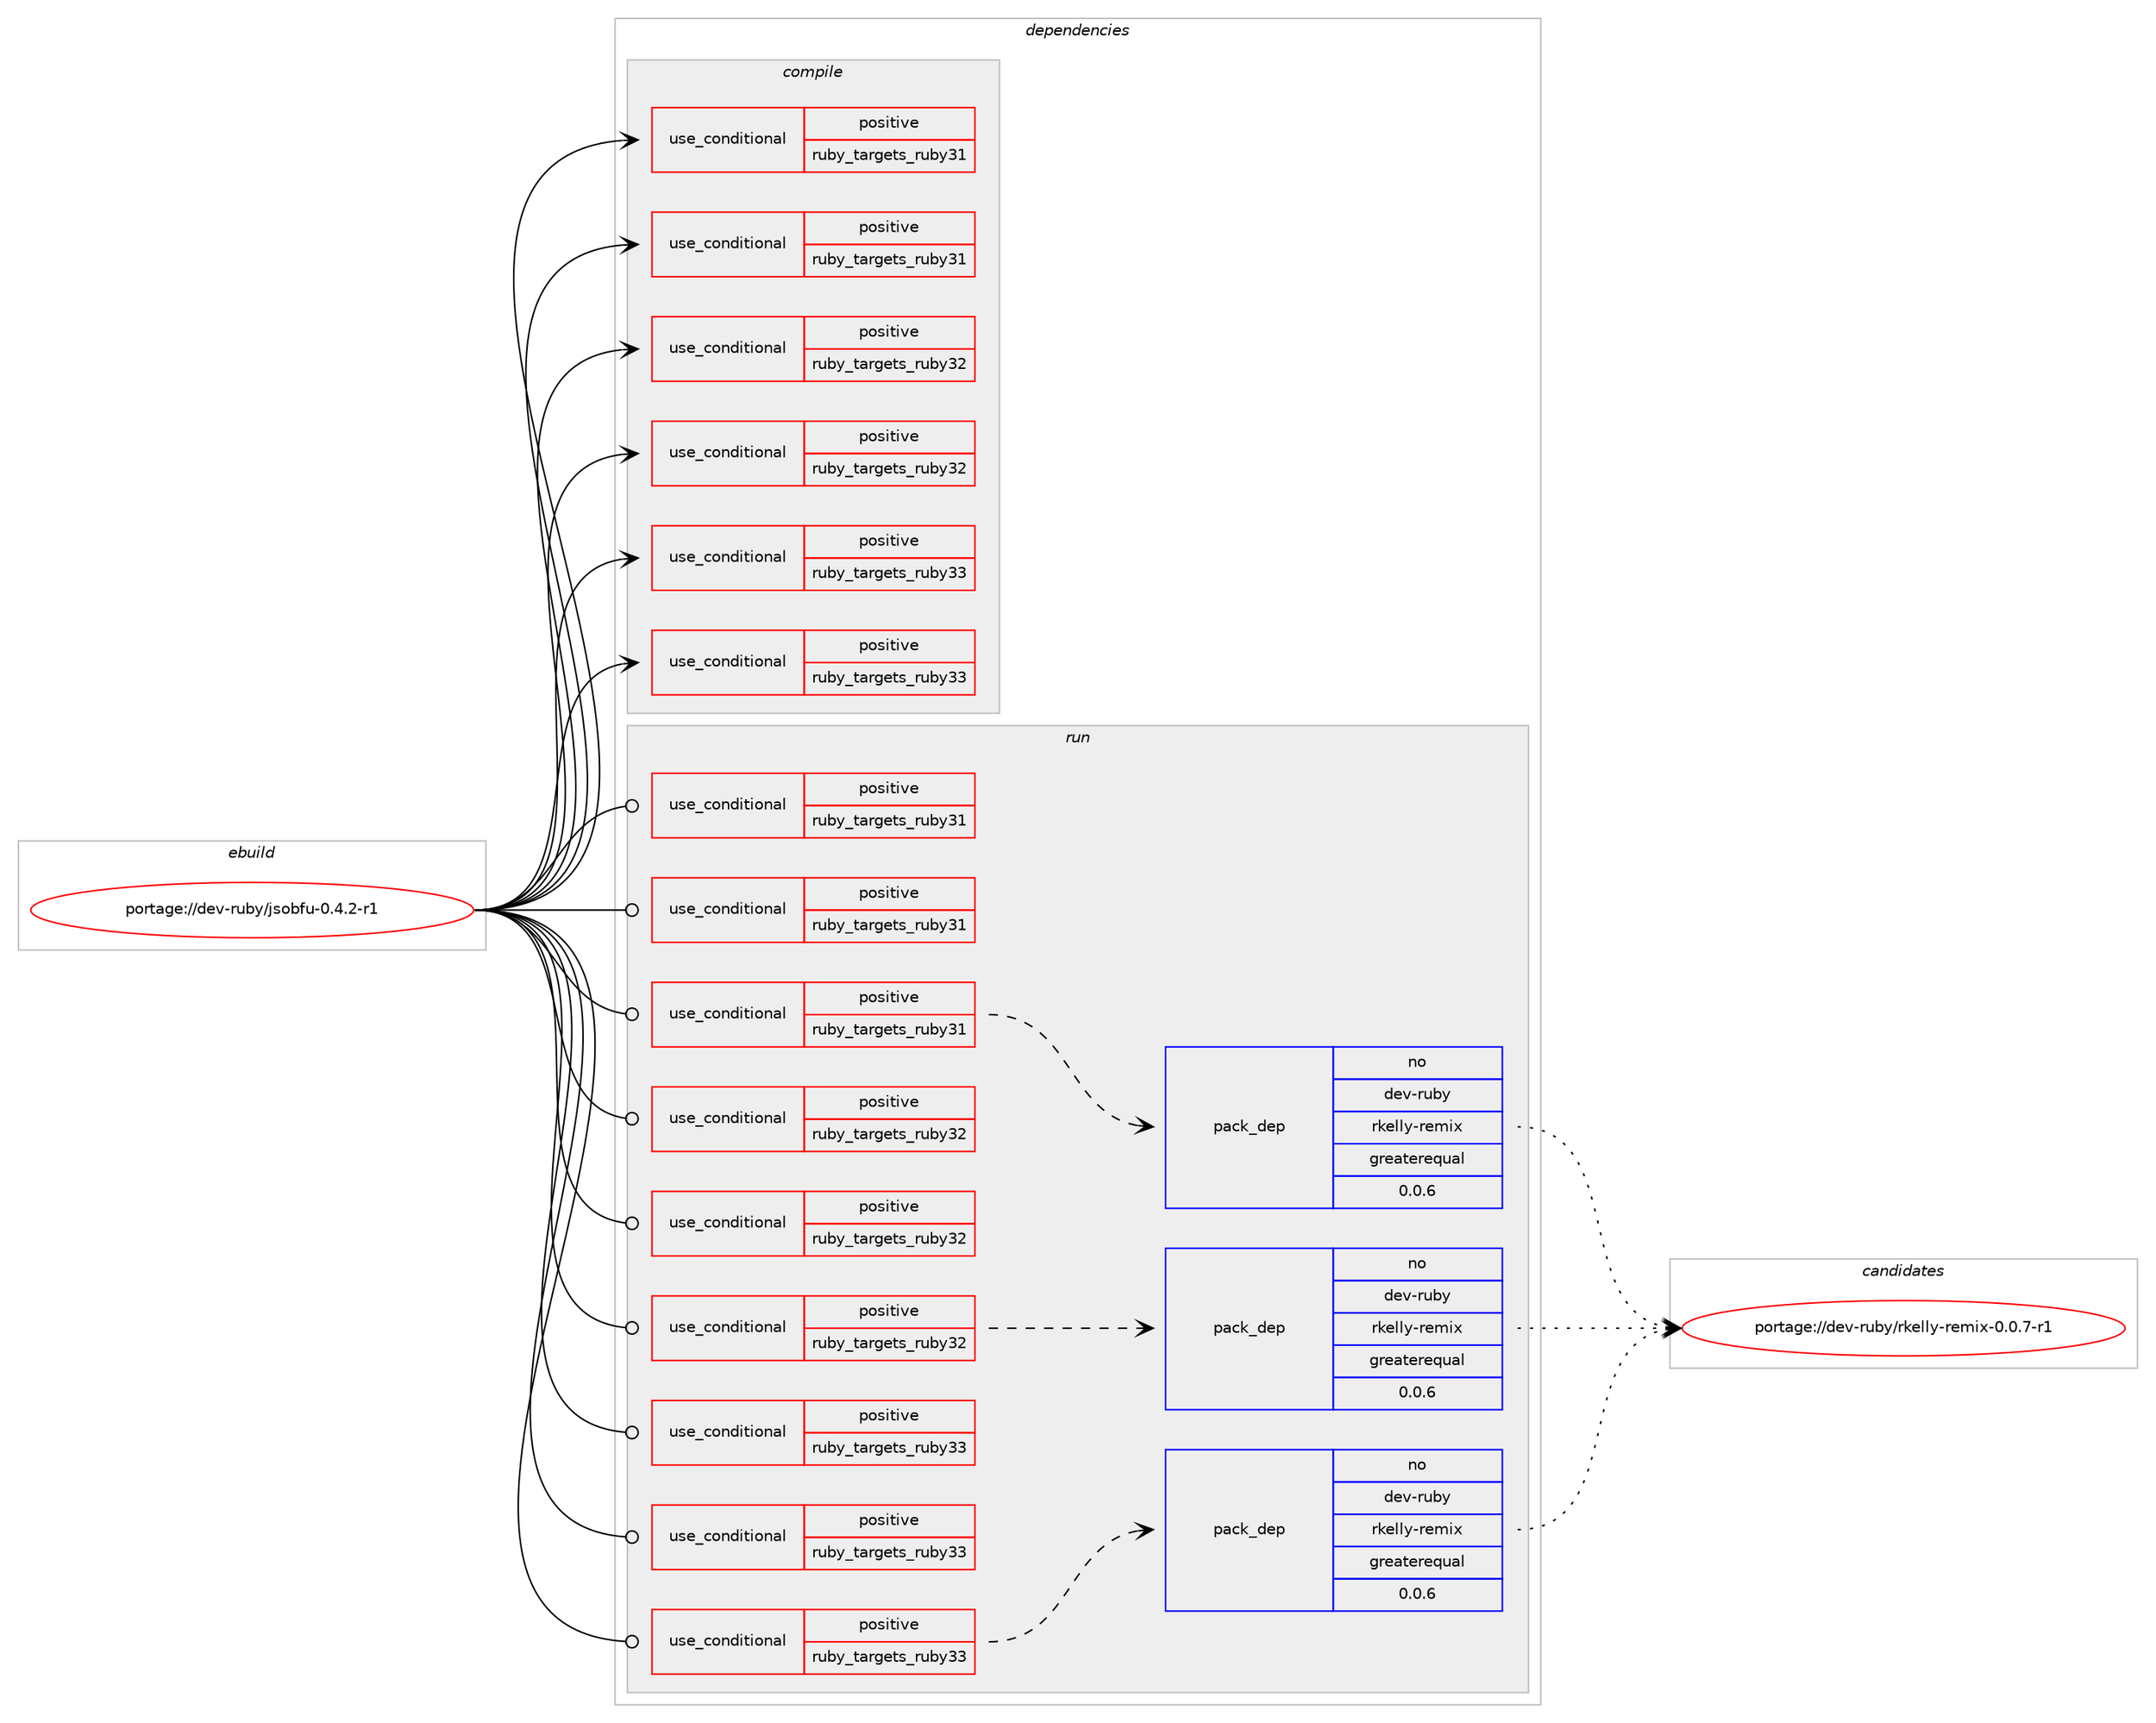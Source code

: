 digraph prolog {

# *************
# Graph options
# *************

newrank=true;
concentrate=true;
compound=true;
graph [rankdir=LR,fontname=Helvetica,fontsize=10,ranksep=1.5];#, ranksep=2.5, nodesep=0.2];
edge  [arrowhead=vee];
node  [fontname=Helvetica,fontsize=10];

# **********
# The ebuild
# **********

subgraph cluster_leftcol {
color=gray;
rank=same;
label=<<i>ebuild</i>>;
id [label="portage://dev-ruby/jsobfu-0.4.2-r1", color=red, width=4, href="../dev-ruby/jsobfu-0.4.2-r1.svg"];
}

# ****************
# The dependencies
# ****************

subgraph cluster_midcol {
color=gray;
label=<<i>dependencies</i>>;
subgraph cluster_compile {
fillcolor="#eeeeee";
style=filled;
label=<<i>compile</i>>;
subgraph cond48242 {
dependency95742 [label=<<TABLE BORDER="0" CELLBORDER="1" CELLSPACING="0" CELLPADDING="4"><TR><TD ROWSPAN="3" CELLPADDING="10">use_conditional</TD></TR><TR><TD>positive</TD></TR><TR><TD>ruby_targets_ruby31</TD></TR></TABLE>>, shape=none, color=red];
# *** BEGIN UNKNOWN DEPENDENCY TYPE (TODO) ***
# dependency95742 -> package_dependency(portage://dev-ruby/jsobfu-0.4.2-r1,install,no,dev-lang,ruby,none,[,,],[slot(3.1)],[])
# *** END UNKNOWN DEPENDENCY TYPE (TODO) ***

}
id:e -> dependency95742:w [weight=20,style="solid",arrowhead="vee"];
subgraph cond48243 {
dependency95743 [label=<<TABLE BORDER="0" CELLBORDER="1" CELLSPACING="0" CELLPADDING="4"><TR><TD ROWSPAN="3" CELLPADDING="10">use_conditional</TD></TR><TR><TD>positive</TD></TR><TR><TD>ruby_targets_ruby31</TD></TR></TABLE>>, shape=none, color=red];
# *** BEGIN UNKNOWN DEPENDENCY TYPE (TODO) ***
# dependency95743 -> package_dependency(portage://dev-ruby/jsobfu-0.4.2-r1,install,no,virtual,rubygems,none,[,,],[],[use(enable(ruby_targets_ruby31),negative)])
# *** END UNKNOWN DEPENDENCY TYPE (TODO) ***

}
id:e -> dependency95743:w [weight=20,style="solid",arrowhead="vee"];
subgraph cond48244 {
dependency95744 [label=<<TABLE BORDER="0" CELLBORDER="1" CELLSPACING="0" CELLPADDING="4"><TR><TD ROWSPAN="3" CELLPADDING="10">use_conditional</TD></TR><TR><TD>positive</TD></TR><TR><TD>ruby_targets_ruby32</TD></TR></TABLE>>, shape=none, color=red];
# *** BEGIN UNKNOWN DEPENDENCY TYPE (TODO) ***
# dependency95744 -> package_dependency(portage://dev-ruby/jsobfu-0.4.2-r1,install,no,dev-lang,ruby,none,[,,],[slot(3.2)],[])
# *** END UNKNOWN DEPENDENCY TYPE (TODO) ***

}
id:e -> dependency95744:w [weight=20,style="solid",arrowhead="vee"];
subgraph cond48245 {
dependency95745 [label=<<TABLE BORDER="0" CELLBORDER="1" CELLSPACING="0" CELLPADDING="4"><TR><TD ROWSPAN="3" CELLPADDING="10">use_conditional</TD></TR><TR><TD>positive</TD></TR><TR><TD>ruby_targets_ruby32</TD></TR></TABLE>>, shape=none, color=red];
# *** BEGIN UNKNOWN DEPENDENCY TYPE (TODO) ***
# dependency95745 -> package_dependency(portage://dev-ruby/jsobfu-0.4.2-r1,install,no,virtual,rubygems,none,[,,],[],[use(enable(ruby_targets_ruby32),negative)])
# *** END UNKNOWN DEPENDENCY TYPE (TODO) ***

}
id:e -> dependency95745:w [weight=20,style="solid",arrowhead="vee"];
subgraph cond48246 {
dependency95746 [label=<<TABLE BORDER="0" CELLBORDER="1" CELLSPACING="0" CELLPADDING="4"><TR><TD ROWSPAN="3" CELLPADDING="10">use_conditional</TD></TR><TR><TD>positive</TD></TR><TR><TD>ruby_targets_ruby33</TD></TR></TABLE>>, shape=none, color=red];
# *** BEGIN UNKNOWN DEPENDENCY TYPE (TODO) ***
# dependency95746 -> package_dependency(portage://dev-ruby/jsobfu-0.4.2-r1,install,no,dev-lang,ruby,none,[,,],[slot(3.3)],[])
# *** END UNKNOWN DEPENDENCY TYPE (TODO) ***

}
id:e -> dependency95746:w [weight=20,style="solid",arrowhead="vee"];
subgraph cond48247 {
dependency95747 [label=<<TABLE BORDER="0" CELLBORDER="1" CELLSPACING="0" CELLPADDING="4"><TR><TD ROWSPAN="3" CELLPADDING="10">use_conditional</TD></TR><TR><TD>positive</TD></TR><TR><TD>ruby_targets_ruby33</TD></TR></TABLE>>, shape=none, color=red];
# *** BEGIN UNKNOWN DEPENDENCY TYPE (TODO) ***
# dependency95747 -> package_dependency(portage://dev-ruby/jsobfu-0.4.2-r1,install,no,virtual,rubygems,none,[,,],[],[use(enable(ruby_targets_ruby33),negative)])
# *** END UNKNOWN DEPENDENCY TYPE (TODO) ***

}
id:e -> dependency95747:w [weight=20,style="solid",arrowhead="vee"];
}
subgraph cluster_compileandrun {
fillcolor="#eeeeee";
style=filled;
label=<<i>compile and run</i>>;
}
subgraph cluster_run {
fillcolor="#eeeeee";
style=filled;
label=<<i>run</i>>;
subgraph cond48248 {
dependency95748 [label=<<TABLE BORDER="0" CELLBORDER="1" CELLSPACING="0" CELLPADDING="4"><TR><TD ROWSPAN="3" CELLPADDING="10">use_conditional</TD></TR><TR><TD>positive</TD></TR><TR><TD>ruby_targets_ruby31</TD></TR></TABLE>>, shape=none, color=red];
# *** BEGIN UNKNOWN DEPENDENCY TYPE (TODO) ***
# dependency95748 -> package_dependency(portage://dev-ruby/jsobfu-0.4.2-r1,run,no,dev-lang,ruby,none,[,,],[slot(3.1)],[])
# *** END UNKNOWN DEPENDENCY TYPE (TODO) ***

}
id:e -> dependency95748:w [weight=20,style="solid",arrowhead="odot"];
subgraph cond48249 {
dependency95749 [label=<<TABLE BORDER="0" CELLBORDER="1" CELLSPACING="0" CELLPADDING="4"><TR><TD ROWSPAN="3" CELLPADDING="10">use_conditional</TD></TR><TR><TD>positive</TD></TR><TR><TD>ruby_targets_ruby31</TD></TR></TABLE>>, shape=none, color=red];
# *** BEGIN UNKNOWN DEPENDENCY TYPE (TODO) ***
# dependency95749 -> package_dependency(portage://dev-ruby/jsobfu-0.4.2-r1,run,no,virtual,rubygems,none,[,,],[],[use(enable(ruby_targets_ruby31),negative)])
# *** END UNKNOWN DEPENDENCY TYPE (TODO) ***

}
id:e -> dependency95749:w [weight=20,style="solid",arrowhead="odot"];
subgraph cond48250 {
dependency95750 [label=<<TABLE BORDER="0" CELLBORDER="1" CELLSPACING="0" CELLPADDING="4"><TR><TD ROWSPAN="3" CELLPADDING="10">use_conditional</TD></TR><TR><TD>positive</TD></TR><TR><TD>ruby_targets_ruby31</TD></TR></TABLE>>, shape=none, color=red];
# *** BEGIN UNKNOWN DEPENDENCY TYPE (TODO) ***
# dependency95750 -> package_dependency(portage://dev-ruby/jsobfu-0.4.2-r1,run,weak,dev-ruby,jsobfu,none,[,,],[slot(0)],[use(enable(ruby_targets_ruby31),negative)])
# *** END UNKNOWN DEPENDENCY TYPE (TODO) ***

subgraph pack46197 {
dependency95751 [label=<<TABLE BORDER="0" CELLBORDER="1" CELLSPACING="0" CELLPADDING="4" WIDTH="220"><TR><TD ROWSPAN="6" CELLPADDING="30">pack_dep</TD></TR><TR><TD WIDTH="110">no</TD></TR><TR><TD>dev-ruby</TD></TR><TR><TD>rkelly-remix</TD></TR><TR><TD>greaterequal</TD></TR><TR><TD>0.0.6</TD></TR></TABLE>>, shape=none, color=blue];
}
dependency95750:e -> dependency95751:w [weight=20,style="dashed",arrowhead="vee"];
}
id:e -> dependency95750:w [weight=20,style="solid",arrowhead="odot"];
subgraph cond48251 {
dependency95752 [label=<<TABLE BORDER="0" CELLBORDER="1" CELLSPACING="0" CELLPADDING="4"><TR><TD ROWSPAN="3" CELLPADDING="10">use_conditional</TD></TR><TR><TD>positive</TD></TR><TR><TD>ruby_targets_ruby32</TD></TR></TABLE>>, shape=none, color=red];
# *** BEGIN UNKNOWN DEPENDENCY TYPE (TODO) ***
# dependency95752 -> package_dependency(portage://dev-ruby/jsobfu-0.4.2-r1,run,no,dev-lang,ruby,none,[,,],[slot(3.2)],[])
# *** END UNKNOWN DEPENDENCY TYPE (TODO) ***

}
id:e -> dependency95752:w [weight=20,style="solid",arrowhead="odot"];
subgraph cond48252 {
dependency95753 [label=<<TABLE BORDER="0" CELLBORDER="1" CELLSPACING="0" CELLPADDING="4"><TR><TD ROWSPAN="3" CELLPADDING="10">use_conditional</TD></TR><TR><TD>positive</TD></TR><TR><TD>ruby_targets_ruby32</TD></TR></TABLE>>, shape=none, color=red];
# *** BEGIN UNKNOWN DEPENDENCY TYPE (TODO) ***
# dependency95753 -> package_dependency(portage://dev-ruby/jsobfu-0.4.2-r1,run,no,virtual,rubygems,none,[,,],[],[use(enable(ruby_targets_ruby32),negative)])
# *** END UNKNOWN DEPENDENCY TYPE (TODO) ***

}
id:e -> dependency95753:w [weight=20,style="solid",arrowhead="odot"];
subgraph cond48253 {
dependency95754 [label=<<TABLE BORDER="0" CELLBORDER="1" CELLSPACING="0" CELLPADDING="4"><TR><TD ROWSPAN="3" CELLPADDING="10">use_conditional</TD></TR><TR><TD>positive</TD></TR><TR><TD>ruby_targets_ruby32</TD></TR></TABLE>>, shape=none, color=red];
# *** BEGIN UNKNOWN DEPENDENCY TYPE (TODO) ***
# dependency95754 -> package_dependency(portage://dev-ruby/jsobfu-0.4.2-r1,run,weak,dev-ruby,jsobfu,none,[,,],[slot(0)],[use(enable(ruby_targets_ruby32),negative)])
# *** END UNKNOWN DEPENDENCY TYPE (TODO) ***

subgraph pack46198 {
dependency95755 [label=<<TABLE BORDER="0" CELLBORDER="1" CELLSPACING="0" CELLPADDING="4" WIDTH="220"><TR><TD ROWSPAN="6" CELLPADDING="30">pack_dep</TD></TR><TR><TD WIDTH="110">no</TD></TR><TR><TD>dev-ruby</TD></TR><TR><TD>rkelly-remix</TD></TR><TR><TD>greaterequal</TD></TR><TR><TD>0.0.6</TD></TR></TABLE>>, shape=none, color=blue];
}
dependency95754:e -> dependency95755:w [weight=20,style="dashed",arrowhead="vee"];
}
id:e -> dependency95754:w [weight=20,style="solid",arrowhead="odot"];
subgraph cond48254 {
dependency95756 [label=<<TABLE BORDER="0" CELLBORDER="1" CELLSPACING="0" CELLPADDING="4"><TR><TD ROWSPAN="3" CELLPADDING="10">use_conditional</TD></TR><TR><TD>positive</TD></TR><TR><TD>ruby_targets_ruby33</TD></TR></TABLE>>, shape=none, color=red];
# *** BEGIN UNKNOWN DEPENDENCY TYPE (TODO) ***
# dependency95756 -> package_dependency(portage://dev-ruby/jsobfu-0.4.2-r1,run,no,dev-lang,ruby,none,[,,],[slot(3.3)],[])
# *** END UNKNOWN DEPENDENCY TYPE (TODO) ***

}
id:e -> dependency95756:w [weight=20,style="solid",arrowhead="odot"];
subgraph cond48255 {
dependency95757 [label=<<TABLE BORDER="0" CELLBORDER="1" CELLSPACING="0" CELLPADDING="4"><TR><TD ROWSPAN="3" CELLPADDING="10">use_conditional</TD></TR><TR><TD>positive</TD></TR><TR><TD>ruby_targets_ruby33</TD></TR></TABLE>>, shape=none, color=red];
# *** BEGIN UNKNOWN DEPENDENCY TYPE (TODO) ***
# dependency95757 -> package_dependency(portage://dev-ruby/jsobfu-0.4.2-r1,run,no,virtual,rubygems,none,[,,],[],[use(enable(ruby_targets_ruby33),negative)])
# *** END UNKNOWN DEPENDENCY TYPE (TODO) ***

}
id:e -> dependency95757:w [weight=20,style="solid",arrowhead="odot"];
subgraph cond48256 {
dependency95758 [label=<<TABLE BORDER="0" CELLBORDER="1" CELLSPACING="0" CELLPADDING="4"><TR><TD ROWSPAN="3" CELLPADDING="10">use_conditional</TD></TR><TR><TD>positive</TD></TR><TR><TD>ruby_targets_ruby33</TD></TR></TABLE>>, shape=none, color=red];
# *** BEGIN UNKNOWN DEPENDENCY TYPE (TODO) ***
# dependency95758 -> package_dependency(portage://dev-ruby/jsobfu-0.4.2-r1,run,weak,dev-ruby,jsobfu,none,[,,],[slot(0)],[use(enable(ruby_targets_ruby33),negative)])
# *** END UNKNOWN DEPENDENCY TYPE (TODO) ***

subgraph pack46199 {
dependency95759 [label=<<TABLE BORDER="0" CELLBORDER="1" CELLSPACING="0" CELLPADDING="4" WIDTH="220"><TR><TD ROWSPAN="6" CELLPADDING="30">pack_dep</TD></TR><TR><TD WIDTH="110">no</TD></TR><TR><TD>dev-ruby</TD></TR><TR><TD>rkelly-remix</TD></TR><TR><TD>greaterequal</TD></TR><TR><TD>0.0.6</TD></TR></TABLE>>, shape=none, color=blue];
}
dependency95758:e -> dependency95759:w [weight=20,style="dashed",arrowhead="vee"];
}
id:e -> dependency95758:w [weight=20,style="solid",arrowhead="odot"];
}
}

# **************
# The candidates
# **************

subgraph cluster_choices {
rank=same;
color=gray;
label=<<i>candidates</i>>;

subgraph choice46197 {
color=black;
nodesep=1;
choice100101118451141179812147114107101108108121451141011091051204548464846554511449 [label="portage://dev-ruby/rkelly-remix-0.0.7-r1", color=red, width=4,href="../dev-ruby/rkelly-remix-0.0.7-r1.svg"];
dependency95751:e -> choice100101118451141179812147114107101108108121451141011091051204548464846554511449:w [style=dotted,weight="100"];
}
subgraph choice46198 {
color=black;
nodesep=1;
choice100101118451141179812147114107101108108121451141011091051204548464846554511449 [label="portage://dev-ruby/rkelly-remix-0.0.7-r1", color=red, width=4,href="../dev-ruby/rkelly-remix-0.0.7-r1.svg"];
dependency95755:e -> choice100101118451141179812147114107101108108121451141011091051204548464846554511449:w [style=dotted,weight="100"];
}
subgraph choice46199 {
color=black;
nodesep=1;
choice100101118451141179812147114107101108108121451141011091051204548464846554511449 [label="portage://dev-ruby/rkelly-remix-0.0.7-r1", color=red, width=4,href="../dev-ruby/rkelly-remix-0.0.7-r1.svg"];
dependency95759:e -> choice100101118451141179812147114107101108108121451141011091051204548464846554511449:w [style=dotted,weight="100"];
}
}

}
